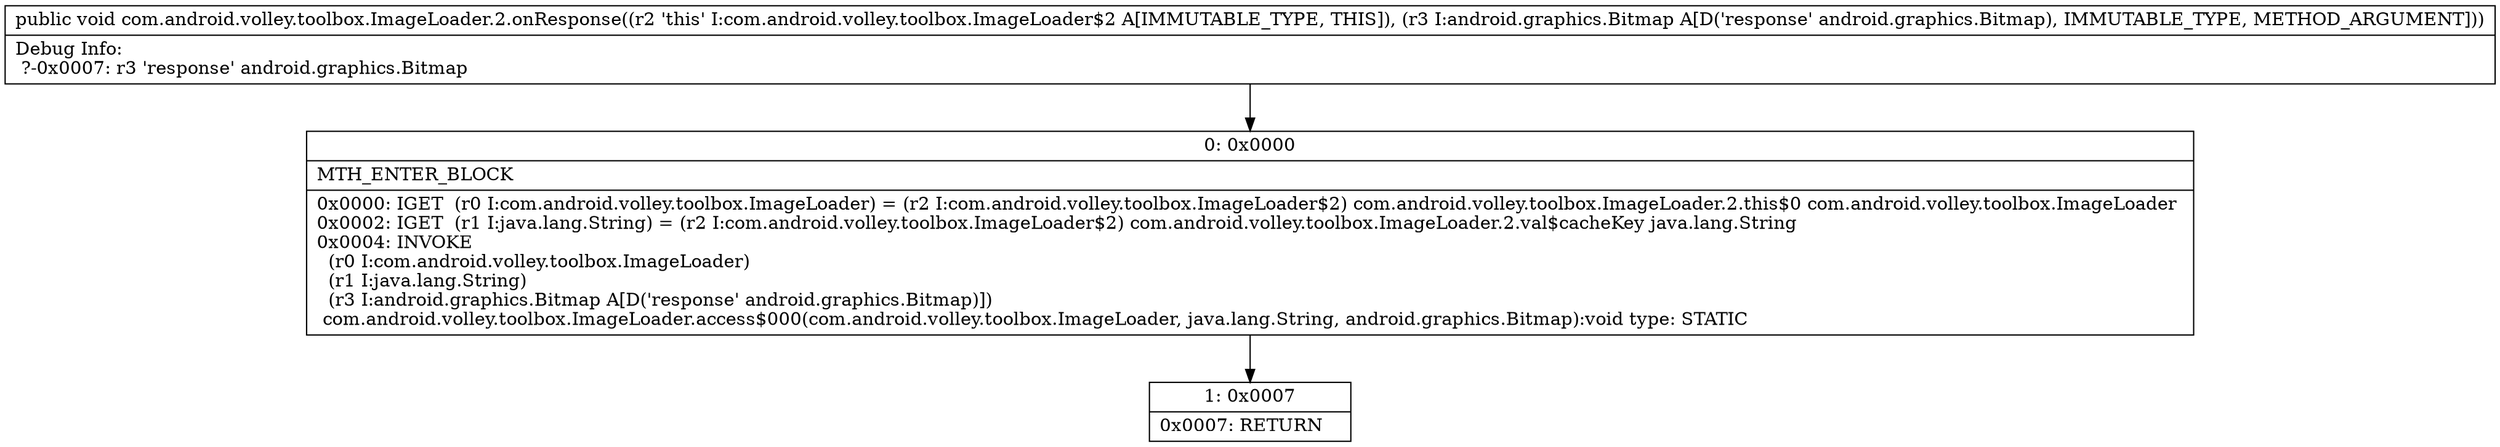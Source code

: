 digraph "CFG forcom.android.volley.toolbox.ImageLoader.2.onResponse(Landroid\/graphics\/Bitmap;)V" {
Node_0 [shape=record,label="{0\:\ 0x0000|MTH_ENTER_BLOCK\l|0x0000: IGET  (r0 I:com.android.volley.toolbox.ImageLoader) = (r2 I:com.android.volley.toolbox.ImageLoader$2) com.android.volley.toolbox.ImageLoader.2.this$0 com.android.volley.toolbox.ImageLoader \l0x0002: IGET  (r1 I:java.lang.String) = (r2 I:com.android.volley.toolbox.ImageLoader$2) com.android.volley.toolbox.ImageLoader.2.val$cacheKey java.lang.String \l0x0004: INVOKE  \l  (r0 I:com.android.volley.toolbox.ImageLoader)\l  (r1 I:java.lang.String)\l  (r3 I:android.graphics.Bitmap A[D('response' android.graphics.Bitmap)])\l com.android.volley.toolbox.ImageLoader.access$000(com.android.volley.toolbox.ImageLoader, java.lang.String, android.graphics.Bitmap):void type: STATIC \l}"];
Node_1 [shape=record,label="{1\:\ 0x0007|0x0007: RETURN   \l}"];
MethodNode[shape=record,label="{public void com.android.volley.toolbox.ImageLoader.2.onResponse((r2 'this' I:com.android.volley.toolbox.ImageLoader$2 A[IMMUTABLE_TYPE, THIS]), (r3 I:android.graphics.Bitmap A[D('response' android.graphics.Bitmap), IMMUTABLE_TYPE, METHOD_ARGUMENT]))  | Debug Info:\l  ?\-0x0007: r3 'response' android.graphics.Bitmap\l}"];
MethodNode -> Node_0;
Node_0 -> Node_1;
}

